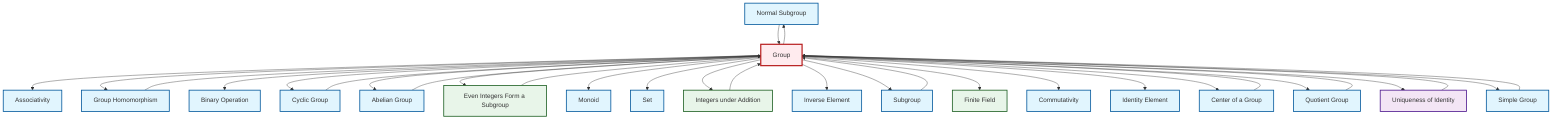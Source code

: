 graph TD
    classDef definition fill:#e1f5fe,stroke:#01579b,stroke-width:2px
    classDef theorem fill:#f3e5f5,stroke:#4a148c,stroke-width:2px
    classDef axiom fill:#fff3e0,stroke:#e65100,stroke-width:2px
    classDef example fill:#e8f5e9,stroke:#1b5e20,stroke-width:2px
    classDef current fill:#ffebee,stroke:#b71c1c,stroke-width:3px
    def-identity-element["Identity Element"]:::definition
    def-monoid["Monoid"]:::definition
    def-normal-subgroup["Normal Subgroup"]:::definition
    def-set["Set"]:::definition
    def-abelian-group["Abelian Group"]:::definition
    def-cyclic-group["Cyclic Group"]:::definition
    thm-unique-identity["Uniqueness of Identity"]:::theorem
    def-quotient-group["Quotient Group"]:::definition
    def-homomorphism["Group Homomorphism"]:::definition
    ex-integers-addition["Integers under Addition"]:::example
    def-center-of-group["Center of a Group"]:::definition
    def-simple-group["Simple Group"]:::definition
    def-group["Group"]:::definition
    ex-finite-field["Finite Field"]:::example
    def-commutativity["Commutativity"]:::definition
    def-inverse-element["Inverse Element"]:::definition
    def-binary-operation["Binary Operation"]:::definition
    ex-even-integers-subgroup["Even Integers Form a Subgroup"]:::example
    def-subgroup["Subgroup"]:::definition
    def-associativity["Associativity"]:::definition
    def-group --> def-associativity
    def-group --> def-homomorphism
    ex-integers-addition --> def-group
    ex-even-integers-subgroup --> def-group
    def-cyclic-group --> def-group
    def-group --> def-binary-operation
    def-group --> def-cyclic-group
    def-normal-subgroup --> def-group
    def-group --> def-abelian-group
    def-center-of-group --> def-group
    def-group --> ex-even-integers-subgroup
    def-quotient-group --> def-group
    def-group --> def-monoid
    def-group --> def-set
    def-group --> ex-integers-addition
    def-subgroup --> def-group
    def-abelian-group --> def-group
    thm-unique-identity --> def-group
    def-simple-group --> def-group
    def-group --> def-inverse-element
    def-group --> def-subgroup
    def-group --> ex-finite-field
    def-group --> def-commutativity
    def-group --> def-identity-element
    def-group --> def-center-of-group
    def-group --> def-quotient-group
    def-group --> thm-unique-identity
    def-group --> def-simple-group
    def-homomorphism --> def-group
    def-group --> def-normal-subgroup
    class def-group current